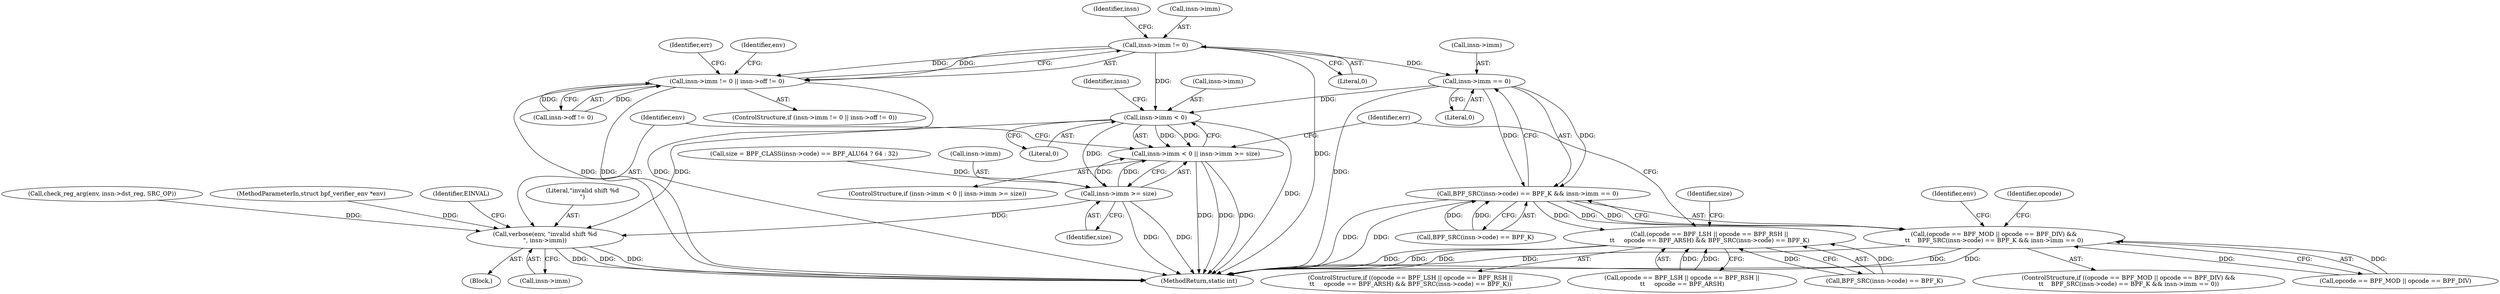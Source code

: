 digraph "0_linux_0c17d1d2c61936401f4702e1846e2c19b200f958_0@pointer" {
"1000472" [label="(Call,insn->imm != 0)"];
"1000471" [label="(Call,insn->imm != 0 || insn->off != 0)"];
"1000550" [label="(Call,insn->imm == 0)"];
"1000543" [label="(Call,BPF_SRC(insn->code) == BPF_K && insn->imm == 0)"];
"1000535" [label="(Call,(opcode == BPF_MOD || opcode == BPF_DIV) &&\n\t\t    BPF_SRC(insn->code) == BPF_K && insn->imm == 0)"];
"1000563" [label="(Call,(opcode == BPF_LSH || opcode == BPF_RSH ||\n\t\t     opcode == BPF_ARSH) && BPF_SRC(insn->code) == BPF_K)"];
"1000596" [label="(Call,insn->imm < 0)"];
"1000595" [label="(Call,insn->imm < 0 || insn->imm >= size)"];
"1000601" [label="(Call,insn->imm >= size)"];
"1000607" [label="(Call,verbose(env, \"invalid shift %d\n\", insn->imm))"];
"1000479" [label="(Identifier,insn)"];
"1000600" [label="(Literal,0)"];
"1000609" [label="(Literal,\"invalid shift %d\n\")"];
"1000550" [label="(Call,insn->imm == 0)"];
"1000524" [label="(Call,check_reg_arg(env, insn->dst_reg, SRC_OP))"];
"1000112" [label="(MethodParameterIn,struct bpf_verifier_env *env)"];
"1000615" [label="(Identifier,EINVAL)"];
"1000603" [label="(Identifier,insn)"];
"1000617" [label="(Identifier,err)"];
"1000610" [label="(Call,insn->imm)"];
"1000605" [label="(Identifier,size)"];
"1000551" [label="(Call,insn->imm)"];
"1000562" [label="(ControlStructure,if ((opcode == BPF_LSH || opcode == BPF_RSH ||\n\t\t     opcode == BPF_ARSH) && BPF_SRC(insn->code) == BPF_K))"];
"1000472" [label="(Call,insn->imm != 0)"];
"1000543" [label="(Call,BPF_SRC(insn->code) == BPF_K && insn->imm == 0)"];
"1000477" [label="(Call,insn->off != 0)"];
"1000583" [label="(Call,size = BPF_CLASS(insn->code) == BPF_ALU64 ? 64 : 32)"];
"1000584" [label="(Identifier,size)"];
"1000476" [label="(Literal,0)"];
"1000471" [label="(Call,insn->imm != 0 || insn->off != 0)"];
"1000544" [label="(Call,BPF_SRC(insn->code) == BPF_K)"];
"1000575" [label="(Call,BPF_SRC(insn->code) == BPF_K)"];
"1000563" [label="(Call,(opcode == BPF_LSH || opcode == BPF_RSH ||\n\t\t     opcode == BPF_ARSH) && BPF_SRC(insn->code) == BPF_K)"];
"1000595" [label="(Call,insn->imm < 0 || insn->imm >= size)"];
"1000607" [label="(Call,verbose(env, \"invalid shift %d\n\", insn->imm))"];
"1000536" [label="(Call,opcode == BPF_MOD || opcode == BPF_DIV)"];
"1000473" [label="(Call,insn->imm)"];
"1000535" [label="(Call,(opcode == BPF_MOD || opcode == BPF_DIV) &&\n\t\t    BPF_SRC(insn->code) == BPF_K && insn->imm == 0)"];
"1000557" [label="(Identifier,env)"];
"1000594" [label="(ControlStructure,if (insn->imm < 0 || insn->imm >= size))"];
"1000602" [label="(Call,insn->imm)"];
"1000566" [label="(Identifier,opcode)"];
"1000596" [label="(Call,insn->imm < 0)"];
"1000608" [label="(Identifier,env)"];
"1000470" [label="(ControlStructure,if (insn->imm != 0 || insn->off != 0))"];
"1000534" [label="(ControlStructure,if ((opcode == BPF_MOD || opcode == BPF_DIV) &&\n\t\t    BPF_SRC(insn->code) == BPF_K && insn->imm == 0))"];
"1000634" [label="(MethodReturn,static int)"];
"1000597" [label="(Call,insn->imm)"];
"1000606" [label="(Block,)"];
"1000564" [label="(Call,opcode == BPF_LSH || opcode == BPF_RSH ||\n\t\t     opcode == BPF_ARSH)"];
"1000554" [label="(Literal,0)"];
"1000490" [label="(Identifier,err)"];
"1000484" [label="(Identifier,env)"];
"1000601" [label="(Call,insn->imm >= size)"];
"1000472" -> "1000471"  [label="AST: "];
"1000472" -> "1000476"  [label="CFG: "];
"1000473" -> "1000472"  [label="AST: "];
"1000476" -> "1000472"  [label="AST: "];
"1000479" -> "1000472"  [label="CFG: "];
"1000471" -> "1000472"  [label="CFG: "];
"1000472" -> "1000634"  [label="DDG: "];
"1000472" -> "1000471"  [label="DDG: "];
"1000472" -> "1000471"  [label="DDG: "];
"1000472" -> "1000550"  [label="DDG: "];
"1000472" -> "1000596"  [label="DDG: "];
"1000471" -> "1000470"  [label="AST: "];
"1000471" -> "1000477"  [label="CFG: "];
"1000477" -> "1000471"  [label="AST: "];
"1000484" -> "1000471"  [label="CFG: "];
"1000490" -> "1000471"  [label="CFG: "];
"1000471" -> "1000634"  [label="DDG: "];
"1000471" -> "1000634"  [label="DDG: "];
"1000471" -> "1000634"  [label="DDG: "];
"1000477" -> "1000471"  [label="DDG: "];
"1000477" -> "1000471"  [label="DDG: "];
"1000550" -> "1000543"  [label="AST: "];
"1000550" -> "1000554"  [label="CFG: "];
"1000551" -> "1000550"  [label="AST: "];
"1000554" -> "1000550"  [label="AST: "];
"1000543" -> "1000550"  [label="CFG: "];
"1000550" -> "1000634"  [label="DDG: "];
"1000550" -> "1000543"  [label="DDG: "];
"1000550" -> "1000543"  [label="DDG: "];
"1000550" -> "1000596"  [label="DDG: "];
"1000543" -> "1000535"  [label="AST: "];
"1000543" -> "1000544"  [label="CFG: "];
"1000544" -> "1000543"  [label="AST: "];
"1000535" -> "1000543"  [label="CFG: "];
"1000543" -> "1000634"  [label="DDG: "];
"1000543" -> "1000634"  [label="DDG: "];
"1000543" -> "1000535"  [label="DDG: "];
"1000543" -> "1000535"  [label="DDG: "];
"1000544" -> "1000543"  [label="DDG: "];
"1000544" -> "1000543"  [label="DDG: "];
"1000543" -> "1000563"  [label="DDG: "];
"1000535" -> "1000534"  [label="AST: "];
"1000535" -> "1000536"  [label="CFG: "];
"1000536" -> "1000535"  [label="AST: "];
"1000557" -> "1000535"  [label="CFG: "];
"1000566" -> "1000535"  [label="CFG: "];
"1000535" -> "1000634"  [label="DDG: "];
"1000535" -> "1000634"  [label="DDG: "];
"1000535" -> "1000634"  [label="DDG: "];
"1000536" -> "1000535"  [label="DDG: "];
"1000536" -> "1000535"  [label="DDG: "];
"1000563" -> "1000562"  [label="AST: "];
"1000563" -> "1000564"  [label="CFG: "];
"1000563" -> "1000575"  [label="CFG: "];
"1000564" -> "1000563"  [label="AST: "];
"1000575" -> "1000563"  [label="AST: "];
"1000584" -> "1000563"  [label="CFG: "];
"1000617" -> "1000563"  [label="CFG: "];
"1000563" -> "1000634"  [label="DDG: "];
"1000563" -> "1000634"  [label="DDG: "];
"1000563" -> "1000634"  [label="DDG: "];
"1000564" -> "1000563"  [label="DDG: "];
"1000564" -> "1000563"  [label="DDG: "];
"1000575" -> "1000563"  [label="DDG: "];
"1000575" -> "1000563"  [label="DDG: "];
"1000596" -> "1000595"  [label="AST: "];
"1000596" -> "1000600"  [label="CFG: "];
"1000597" -> "1000596"  [label="AST: "];
"1000600" -> "1000596"  [label="AST: "];
"1000603" -> "1000596"  [label="CFG: "];
"1000595" -> "1000596"  [label="CFG: "];
"1000596" -> "1000634"  [label="DDG: "];
"1000596" -> "1000595"  [label="DDG: "];
"1000596" -> "1000595"  [label="DDG: "];
"1000596" -> "1000601"  [label="DDG: "];
"1000596" -> "1000607"  [label="DDG: "];
"1000595" -> "1000594"  [label="AST: "];
"1000595" -> "1000601"  [label="CFG: "];
"1000601" -> "1000595"  [label="AST: "];
"1000608" -> "1000595"  [label="CFG: "];
"1000617" -> "1000595"  [label="CFG: "];
"1000595" -> "1000634"  [label="DDG: "];
"1000595" -> "1000634"  [label="DDG: "];
"1000595" -> "1000634"  [label="DDG: "];
"1000601" -> "1000595"  [label="DDG: "];
"1000601" -> "1000595"  [label="DDG: "];
"1000601" -> "1000605"  [label="CFG: "];
"1000602" -> "1000601"  [label="AST: "];
"1000605" -> "1000601"  [label="AST: "];
"1000601" -> "1000634"  [label="DDG: "];
"1000601" -> "1000634"  [label="DDG: "];
"1000583" -> "1000601"  [label="DDG: "];
"1000601" -> "1000607"  [label="DDG: "];
"1000607" -> "1000606"  [label="AST: "];
"1000607" -> "1000610"  [label="CFG: "];
"1000608" -> "1000607"  [label="AST: "];
"1000609" -> "1000607"  [label="AST: "];
"1000610" -> "1000607"  [label="AST: "];
"1000615" -> "1000607"  [label="CFG: "];
"1000607" -> "1000634"  [label="DDG: "];
"1000607" -> "1000634"  [label="DDG: "];
"1000607" -> "1000634"  [label="DDG: "];
"1000524" -> "1000607"  [label="DDG: "];
"1000112" -> "1000607"  [label="DDG: "];
}
